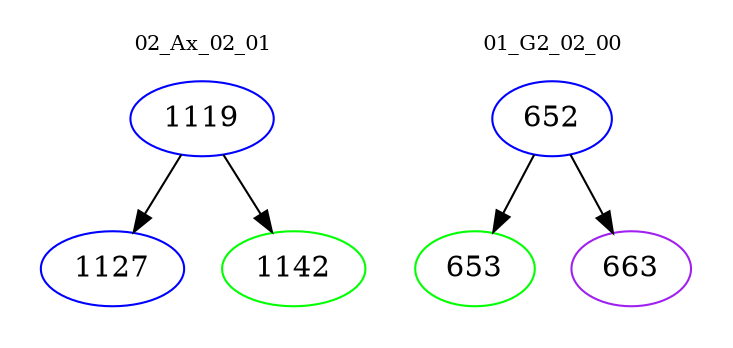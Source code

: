 digraph{
subgraph cluster_0 {
color = white
label = "02_Ax_02_01";
fontsize=10;
T0_1119 [label="1119", color="blue"]
T0_1119 -> T0_1127 [color="black"]
T0_1127 [label="1127", color="blue"]
T0_1119 -> T0_1142 [color="black"]
T0_1142 [label="1142", color="green"]
}
subgraph cluster_1 {
color = white
label = "01_G2_02_00";
fontsize=10;
T1_652 [label="652", color="blue"]
T1_652 -> T1_653 [color="black"]
T1_653 [label="653", color="green"]
T1_652 -> T1_663 [color="black"]
T1_663 [label="663", color="purple"]
}
}
